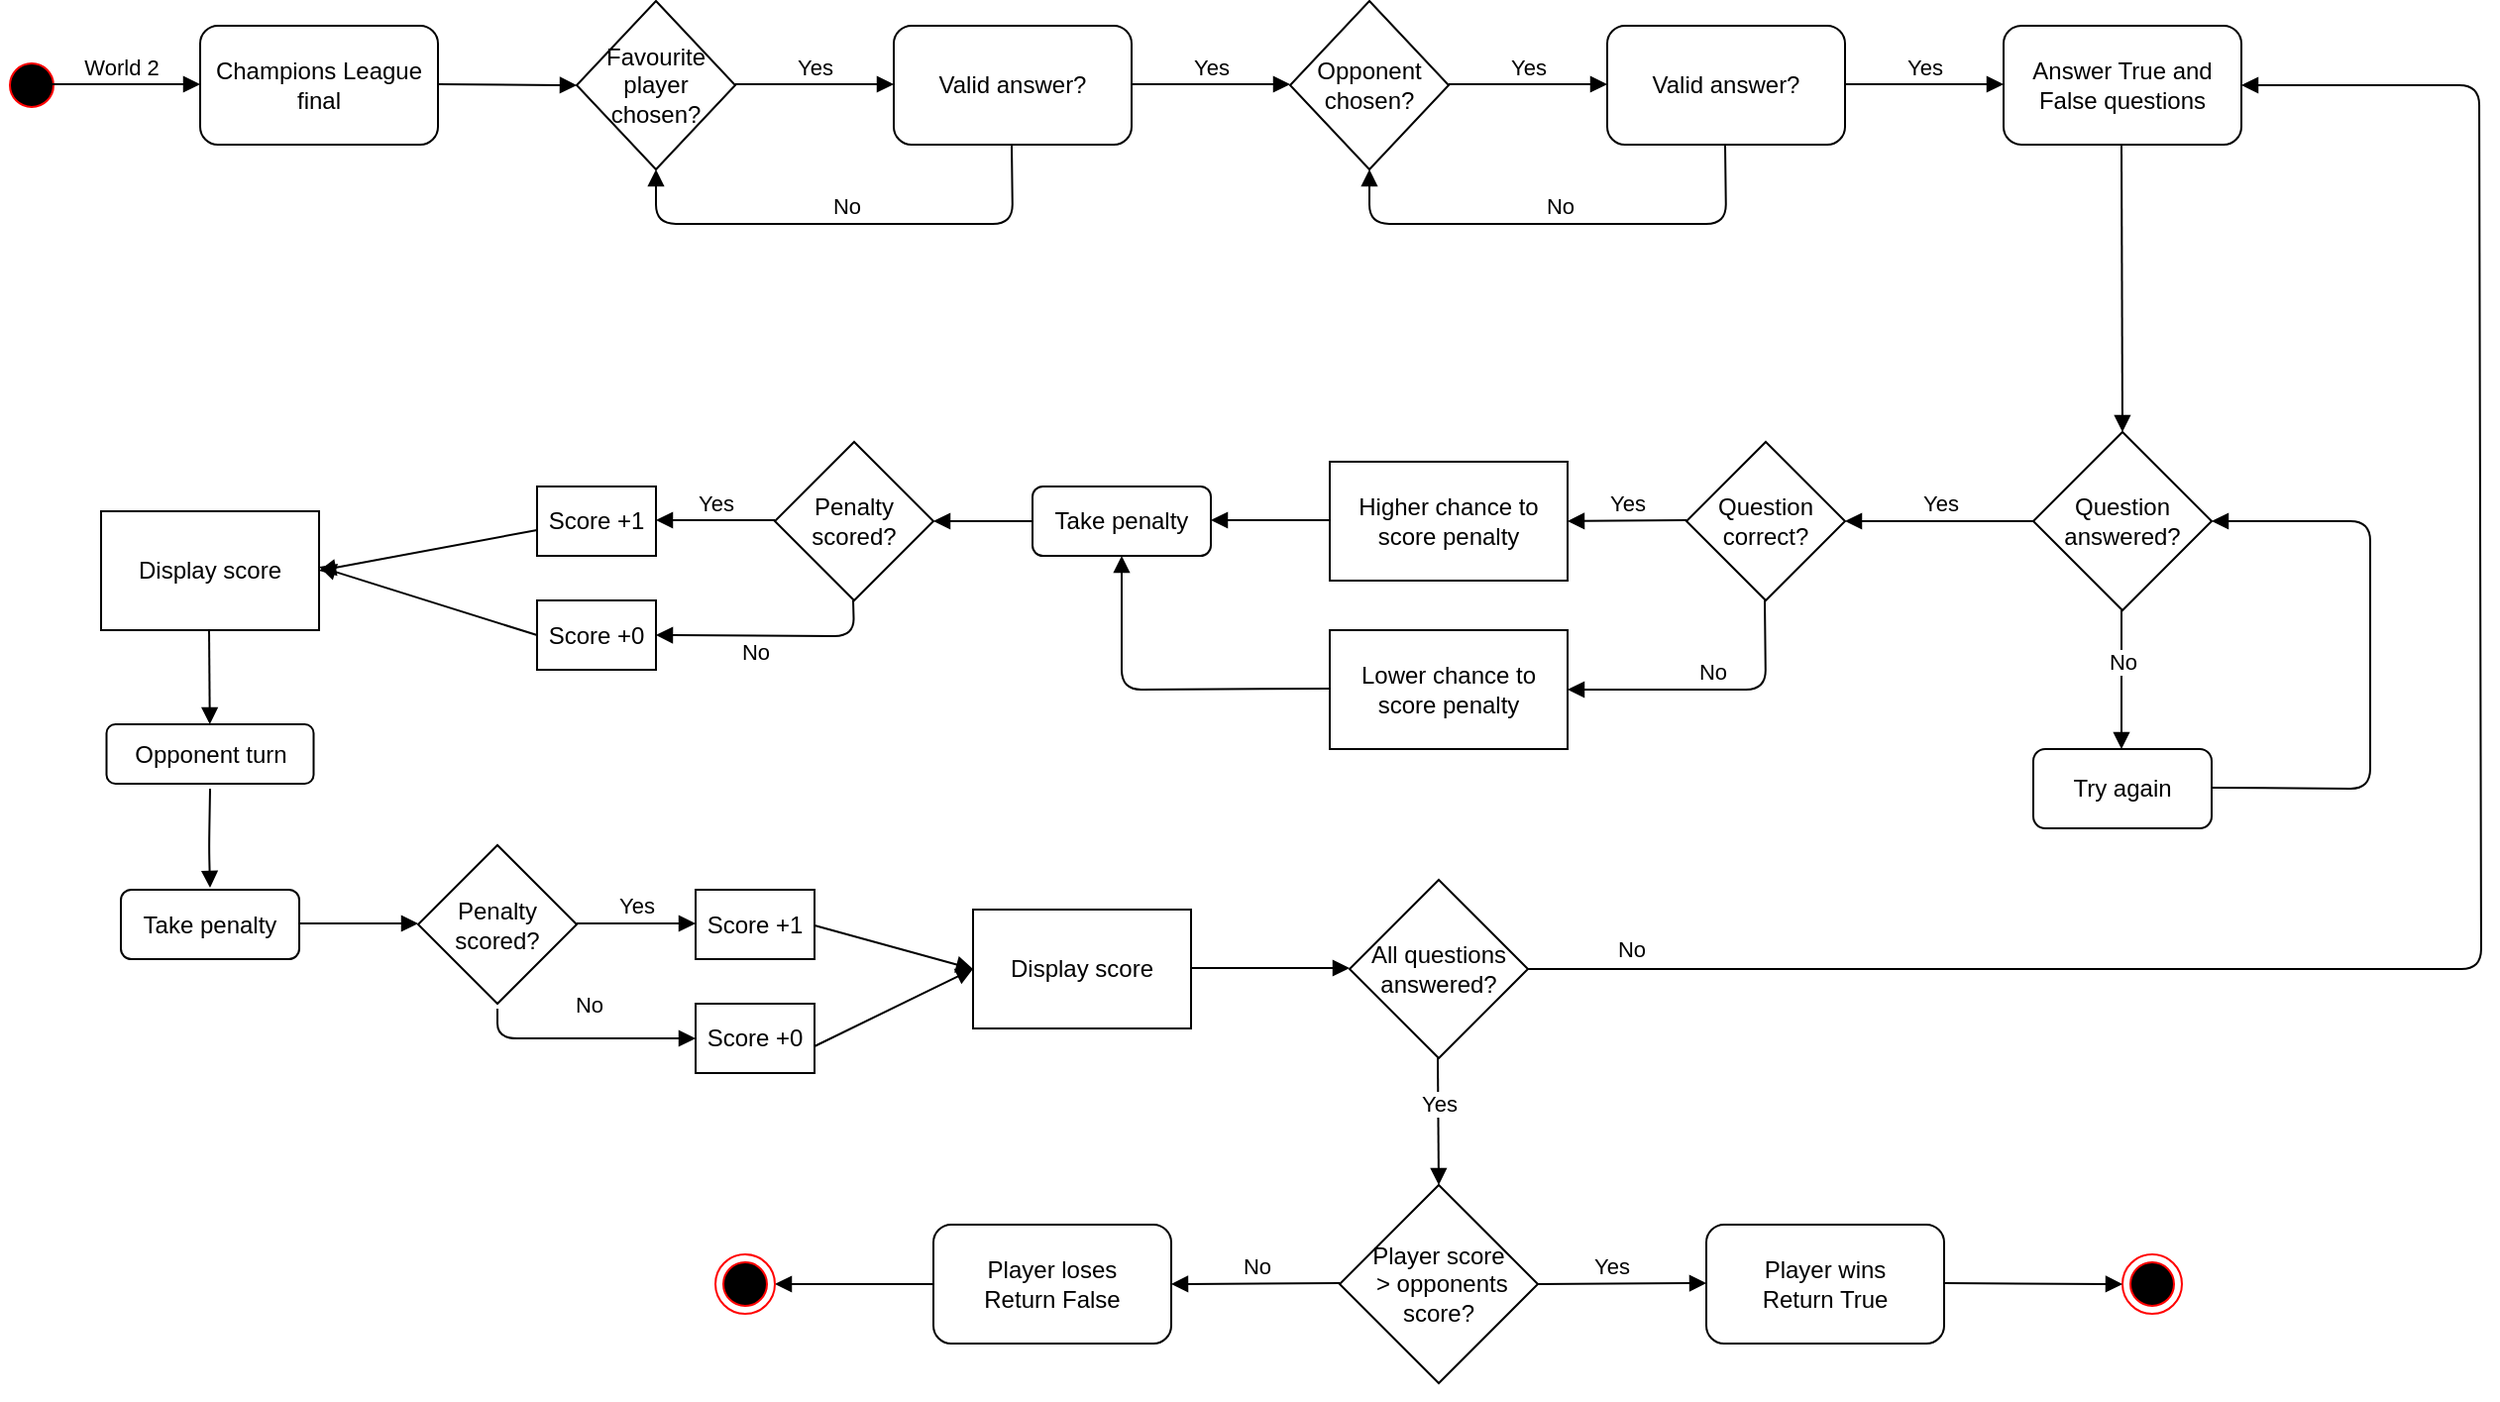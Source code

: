 <mxfile version="14.4.3" type="github">
  <diagram id="8luDifJgrYdAkf5meUPo" name="Page-1">
    <mxGraphModel dx="1861" dy="643" grid="1" gridSize="10" guides="1" tooltips="1" connect="1" arrows="1" fold="1" page="1" pageScale="1" pageWidth="827" pageHeight="1169" math="0" shadow="0">
      <root>
        <mxCell id="0" />
        <mxCell id="1" parent="0" />
        <mxCell id="8uMzrMITy1PKo86j0_5z-1" value="" style="ellipse;html=1;shape=startState;fillColor=#000000;strokeColor=#ff0000;" parent="1" vertex="1">
          <mxGeometry x="30" y="80" width="30" height="30" as="geometry" />
        </mxCell>
        <mxCell id="8uMzrMITy1PKo86j0_5z-6" value="World 2" style="html=1;verticalAlign=bottom;endArrow=block;" parent="1" edge="1">
          <mxGeometry width="80" relative="1" as="geometry">
            <mxPoint x="50" y="94.5" as="sourcePoint" />
            <mxPoint x="130" y="94.5" as="targetPoint" />
          </mxGeometry>
        </mxCell>
        <mxCell id="8uMzrMITy1PKo86j0_5z-7" value="Champions League final" style="rounded=1;whiteSpace=wrap;html=1;" parent="1" vertex="1">
          <mxGeometry x="130" y="65" width="120" height="60" as="geometry" />
        </mxCell>
        <mxCell id="8uMzrMITy1PKo86j0_5z-9" value="Favourite player chosen?" style="rhombus;whiteSpace=wrap;html=1;" parent="1" vertex="1">
          <mxGeometry x="320" y="52.5" width="80" height="85" as="geometry" />
        </mxCell>
        <mxCell id="8uMzrMITy1PKo86j0_5z-11" value="" style="html=1;verticalAlign=bottom;endArrow=block;" parent="1" edge="1">
          <mxGeometry width="80" relative="1" as="geometry">
            <mxPoint x="250" y="94.5" as="sourcePoint" />
            <mxPoint x="320" y="95" as="targetPoint" />
          </mxGeometry>
        </mxCell>
        <mxCell id="8uMzrMITy1PKo86j0_5z-12" value="Yes" style="html=1;verticalAlign=bottom;endArrow=block;" parent="1" edge="1">
          <mxGeometry width="80" relative="1" as="geometry">
            <mxPoint x="400" y="94.5" as="sourcePoint" />
            <mxPoint x="480" y="94.5" as="targetPoint" />
          </mxGeometry>
        </mxCell>
        <mxCell id="8uMzrMITy1PKo86j0_5z-13" value="Valid answer?" style="rounded=1;whiteSpace=wrap;html=1;" parent="1" vertex="1">
          <mxGeometry x="480" y="65" width="120" height="60" as="geometry" />
        </mxCell>
        <mxCell id="8uMzrMITy1PKo86j0_5z-14" value="No" style="html=1;verticalAlign=bottom;endArrow=block;entryX=0.5;entryY=1;entryDx=0;entryDy=0;" parent="1" target="8uMzrMITy1PKo86j0_5z-9" edge="1">
          <mxGeometry width="80" relative="1" as="geometry">
            <mxPoint x="539.5" y="125" as="sourcePoint" />
            <mxPoint x="360" y="165" as="targetPoint" />
            <Array as="points">
              <mxPoint x="540" y="165" />
              <mxPoint x="360" y="165" />
            </Array>
          </mxGeometry>
        </mxCell>
        <mxCell id="8uMzrMITy1PKo86j0_5z-15" value="Yes" style="html=1;verticalAlign=bottom;endArrow=block;" parent="1" edge="1">
          <mxGeometry width="80" relative="1" as="geometry">
            <mxPoint x="600" y="94.5" as="sourcePoint" />
            <mxPoint x="680" y="94.5" as="targetPoint" />
          </mxGeometry>
        </mxCell>
        <mxCell id="8uMzrMITy1PKo86j0_5z-16" value="Opponent chosen?" style="rhombus;whiteSpace=wrap;html=1;" parent="1" vertex="1">
          <mxGeometry x="680" y="52.5" width="80" height="85" as="geometry" />
        </mxCell>
        <mxCell id="8uMzrMITy1PKo86j0_5z-17" value="Yes" style="html=1;verticalAlign=bottom;endArrow=block;" parent="1" edge="1">
          <mxGeometry width="80" relative="1" as="geometry">
            <mxPoint x="760" y="94.5" as="sourcePoint" />
            <mxPoint x="840" y="94.5" as="targetPoint" />
          </mxGeometry>
        </mxCell>
        <mxCell id="8uMzrMITy1PKo86j0_5z-18" value="Valid answer?" style="rounded=1;whiteSpace=wrap;html=1;" parent="1" vertex="1">
          <mxGeometry x="840" y="65" width="120" height="60" as="geometry" />
        </mxCell>
        <mxCell id="8uMzrMITy1PKo86j0_5z-19" value="No" style="html=1;verticalAlign=bottom;endArrow=block;entryX=0.5;entryY=1;entryDx=0;entryDy=0;" parent="1" target="8uMzrMITy1PKo86j0_5z-16" edge="1">
          <mxGeometry width="80" relative="1" as="geometry">
            <mxPoint x="899.5" y="125" as="sourcePoint" />
            <mxPoint x="720" y="165" as="targetPoint" />
            <Array as="points">
              <mxPoint x="900" y="165" />
              <mxPoint x="720" y="165" />
            </Array>
          </mxGeometry>
        </mxCell>
        <mxCell id="8uMzrMITy1PKo86j0_5z-20" value="Yes" style="html=1;verticalAlign=bottom;endArrow=block;" parent="1" edge="1">
          <mxGeometry width="80" relative="1" as="geometry">
            <mxPoint x="960" y="94.5" as="sourcePoint" />
            <mxPoint x="1040" y="94.5" as="targetPoint" />
          </mxGeometry>
        </mxCell>
        <mxCell id="8uMzrMITy1PKo86j0_5z-21" value="Answer True and False questions" style="rounded=1;whiteSpace=wrap;html=1;" parent="1" vertex="1">
          <mxGeometry x="1040" y="65" width="120" height="60" as="geometry" />
        </mxCell>
        <mxCell id="8uMzrMITy1PKo86j0_5z-23" value="" style="html=1;verticalAlign=bottom;endArrow=block;entryX=0.5;entryY=0;entryDx=0;entryDy=0;" parent="1" target="8uMzrMITy1PKo86j0_5z-24" edge="1">
          <mxGeometry width="80" relative="1" as="geometry">
            <mxPoint x="1099.5" y="125" as="sourcePoint" />
            <mxPoint x="1100" y="240" as="targetPoint" />
          </mxGeometry>
        </mxCell>
        <mxCell id="8uMzrMITy1PKo86j0_5z-24" value="Question answered?" style="rhombus;whiteSpace=wrap;html=1;" parent="1" vertex="1">
          <mxGeometry x="1055" y="270" width="90" height="90" as="geometry" />
        </mxCell>
        <mxCell id="8uMzrMITy1PKo86j0_5z-25" value="No" style="html=1;verticalAlign=bottom;endArrow=block;" parent="1" edge="1">
          <mxGeometry width="80" relative="1" as="geometry">
            <mxPoint x="1099.5" y="360" as="sourcePoint" />
            <mxPoint x="1099.5" y="430" as="targetPoint" />
          </mxGeometry>
        </mxCell>
        <mxCell id="8uMzrMITy1PKo86j0_5z-26" value="Try again" style="rounded=1;whiteSpace=wrap;html=1;" parent="1" vertex="1">
          <mxGeometry x="1055" y="430" width="90" height="40" as="geometry" />
        </mxCell>
        <mxCell id="8uMzrMITy1PKo86j0_5z-27" value="" style="html=1;verticalAlign=bottom;endArrow=block;entryX=1;entryY=0.5;entryDx=0;entryDy=0;" parent="1" target="8uMzrMITy1PKo86j0_5z-24" edge="1">
          <mxGeometry width="80" relative="1" as="geometry">
            <mxPoint x="1145" y="449.5" as="sourcePoint" />
            <mxPoint x="1150" y="360" as="targetPoint" />
            <Array as="points">
              <mxPoint x="1225" y="450" />
              <mxPoint x="1225" y="315" />
            </Array>
          </mxGeometry>
        </mxCell>
        <mxCell id="8uMzrMITy1PKo86j0_5z-28" value="Yes" style="html=1;verticalAlign=bottom;endArrow=block;exitX=0;exitY=0.5;exitDx=0;exitDy=0;" parent="1" source="8uMzrMITy1PKo86j0_5z-24" edge="1">
          <mxGeometry width="80" relative="1" as="geometry">
            <mxPoint x="950" y="310" as="sourcePoint" />
            <mxPoint x="960" y="315" as="targetPoint" />
          </mxGeometry>
        </mxCell>
        <mxCell id="8uMzrMITy1PKo86j0_5z-29" value="Question correct?" style="rhombus;whiteSpace=wrap;html=1;" parent="1" vertex="1">
          <mxGeometry x="880" y="275" width="80" height="80" as="geometry" />
        </mxCell>
        <mxCell id="8uMzrMITy1PKo86j0_5z-30" value="Penalty scored?" style="rhombus;whiteSpace=wrap;html=1;" parent="1" vertex="1">
          <mxGeometry x="420" y="275" width="80" height="80" as="geometry" />
        </mxCell>
        <mxCell id="8uMzrMITy1PKo86j0_5z-32" value="Take penalty" style="rounded=1;whiteSpace=wrap;html=1;" parent="1" vertex="1">
          <mxGeometry x="550" y="297.5" width="90" height="35" as="geometry" />
        </mxCell>
        <mxCell id="8uMzrMITy1PKo86j0_5z-33" value="" style="html=1;verticalAlign=bottom;endArrow=block;exitX=0;exitY=0.5;exitDx=0;exitDy=0;" parent="1" source="8uMzrMITy1PKo86j0_5z-32" edge="1" target="8uMzrMITy1PKo86j0_5z-30">
          <mxGeometry x="-0.429" y="10" width="80" relative="1" as="geometry">
            <mxPoint x="720" y="314.5" as="sourcePoint" />
            <mxPoint x="590" y="315" as="targetPoint" />
            <mxPoint as="offset" />
          </mxGeometry>
        </mxCell>
        <mxCell id="8uMzrMITy1PKo86j0_5z-36" value="Yes" style="html=1;verticalAlign=bottom;endArrow=block;" parent="1" edge="1">
          <mxGeometry width="80" relative="1" as="geometry">
            <mxPoint x="880" y="314.5" as="sourcePoint" />
            <mxPoint x="820" y="315" as="targetPoint" />
            <Array as="points" />
          </mxGeometry>
        </mxCell>
        <mxCell id="8uMzrMITy1PKo86j0_5z-38" value="Higher chance to score penalty" style="rounded=0;whiteSpace=wrap;html=1;" parent="1" vertex="1">
          <mxGeometry x="700" y="285" width="120" height="60" as="geometry" />
        </mxCell>
        <mxCell id="JMGEg_DeYCBags_wuVNc-1" value="" style="html=1;verticalAlign=bottom;endArrow=block;" edge="1" parent="1">
          <mxGeometry width="80" relative="1" as="geometry">
            <mxPoint x="700" y="314.5" as="sourcePoint" />
            <mxPoint x="640" y="314.5" as="targetPoint" />
          </mxGeometry>
        </mxCell>
        <mxCell id="JMGEg_DeYCBags_wuVNc-2" value="No" style="html=1;verticalAlign=bottom;endArrow=block;entryX=1;entryY=0.5;entryDx=0;entryDy=0;" edge="1" parent="1" target="JMGEg_DeYCBags_wuVNc-5">
          <mxGeometry x="0.151" y="17" width="80" relative="1" as="geometry">
            <mxPoint x="459.5" y="355" as="sourcePoint" />
            <mxPoint x="459.5" y="405" as="targetPoint" />
            <Array as="points">
              <mxPoint x="460" y="373" />
            </Array>
            <mxPoint as="offset" />
          </mxGeometry>
        </mxCell>
        <mxCell id="JMGEg_DeYCBags_wuVNc-3" value="Yes" style="html=1;verticalAlign=bottom;endArrow=block;" edge="1" parent="1">
          <mxGeometry width="80" relative="1" as="geometry">
            <mxPoint x="420" y="314.5" as="sourcePoint" />
            <mxPoint x="360" y="314.5" as="targetPoint" />
          </mxGeometry>
        </mxCell>
        <mxCell id="JMGEg_DeYCBags_wuVNc-5" value="Score +0" style="rounded=0;whiteSpace=wrap;html=1;" vertex="1" parent="1">
          <mxGeometry x="300" y="355" width="60" height="35" as="geometry" />
        </mxCell>
        <mxCell id="JMGEg_DeYCBags_wuVNc-6" value="Score +1" style="rounded=0;whiteSpace=wrap;html=1;" vertex="1" parent="1">
          <mxGeometry x="300" y="297.5" width="60" height="35" as="geometry" />
        </mxCell>
        <mxCell id="JMGEg_DeYCBags_wuVNc-8" value="" style="html=1;verticalAlign=bottom;endArrow=block;entryX=1;entryY=0.5;entryDx=0;entryDy=0;" edge="1" parent="1" target="JMGEg_DeYCBags_wuVNc-16">
          <mxGeometry width="80" relative="1" as="geometry">
            <mxPoint x="300" y="319.5" as="sourcePoint" />
            <mxPoint x="260" y="345" as="targetPoint" />
          </mxGeometry>
        </mxCell>
        <mxCell id="JMGEg_DeYCBags_wuVNc-9" value="" style="html=1;verticalAlign=bottom;endArrow=block;entryX=1;entryY=0.5;entryDx=0;entryDy=0;exitX=0;exitY=0.5;exitDx=0;exitDy=0;" edge="1" parent="1" source="JMGEg_DeYCBags_wuVNc-5">
          <mxGeometry width="80" relative="1" as="geometry">
            <mxPoint x="230" y="370" as="sourcePoint" />
            <mxPoint x="190" y="338" as="targetPoint" />
          </mxGeometry>
        </mxCell>
        <mxCell id="JMGEg_DeYCBags_wuVNc-16" value="Display score" style="rounded=0;whiteSpace=wrap;html=1;strokeColor=#000000;" vertex="1" parent="1">
          <mxGeometry x="80" y="310" width="110" height="60" as="geometry" />
        </mxCell>
        <mxCell id="JMGEg_DeYCBags_wuVNc-18" value="No" style="html=1;verticalAlign=bottom;endArrow=block;" edge="1" parent="1">
          <mxGeometry width="80" relative="1" as="geometry">
            <mxPoint x="919.5" y="355" as="sourcePoint" />
            <mxPoint x="820" y="400" as="targetPoint" />
            <Array as="points">
              <mxPoint x="920" y="400" />
            </Array>
          </mxGeometry>
        </mxCell>
        <mxCell id="JMGEg_DeYCBags_wuVNc-19" value="Lower chance to score penalty" style="rounded=0;whiteSpace=wrap;html=1;" vertex="1" parent="1">
          <mxGeometry x="700" y="370" width="120" height="60" as="geometry" />
        </mxCell>
        <mxCell id="JMGEg_DeYCBags_wuVNc-20" value="" style="html=1;verticalAlign=bottom;endArrow=block;entryX=0.5;entryY=1;entryDx=0;entryDy=0;" edge="1" parent="1" target="8uMzrMITy1PKo86j0_5z-32">
          <mxGeometry width="80" relative="1" as="geometry">
            <mxPoint x="700" y="399.5" as="sourcePoint" />
            <mxPoint x="590" y="400" as="targetPoint" />
            <Array as="points">
              <mxPoint x="595" y="400" />
            </Array>
          </mxGeometry>
        </mxCell>
        <mxCell id="JMGEg_DeYCBags_wuVNc-21" value="" style="html=1;verticalAlign=bottom;endArrow=block;shadow=0;strokeWidth=1;" edge="1" parent="1" target="JMGEg_DeYCBags_wuVNc-22">
          <mxGeometry width="80" relative="1" as="geometry">
            <mxPoint x="134.5" y="370" as="sourcePoint" />
            <mxPoint x="134.5" y="440" as="targetPoint" />
          </mxGeometry>
        </mxCell>
        <mxCell id="JMGEg_DeYCBags_wuVNc-22" value="Opponent turn" style="rounded=1;whiteSpace=wrap;html=1;" vertex="1" parent="1">
          <mxGeometry x="82.75" y="417.5" width="104.5" height="30" as="geometry" />
        </mxCell>
        <mxCell id="JMGEg_DeYCBags_wuVNc-24" value="Penalty scored?" style="rhombus;whiteSpace=wrap;html=1;direction=west;" vertex="1" parent="1">
          <mxGeometry x="240" y="478.5" width="80" height="80" as="geometry" />
        </mxCell>
        <mxCell id="JMGEg_DeYCBags_wuVNc-25" value="No" style="html=1;verticalAlign=bottom;endArrow=block;entryX=1;entryY=0.5;entryDx=0;entryDy=0;" edge="1" target="JMGEg_DeYCBags_wuVNc-27" parent="1">
          <mxGeometry x="0.064" y="8" width="80" relative="1" as="geometry">
            <mxPoint x="280" y="561" as="sourcePoint" />
            <mxPoint x="349.5" y="688" as="targetPoint" />
            <Array as="points">
              <mxPoint x="280" y="576" />
            </Array>
            <mxPoint as="offset" />
          </mxGeometry>
        </mxCell>
        <mxCell id="JMGEg_DeYCBags_wuVNc-26" value="Yes" style="html=1;verticalAlign=bottom;endArrow=block;" edge="1" parent="1">
          <mxGeometry width="80" relative="1" as="geometry">
            <mxPoint x="320" y="518" as="sourcePoint" />
            <mxPoint x="380" y="518" as="targetPoint" />
          </mxGeometry>
        </mxCell>
        <mxCell id="JMGEg_DeYCBags_wuVNc-27" value="Score +0" style="rounded=0;whiteSpace=wrap;html=1;direction=west;" vertex="1" parent="1">
          <mxGeometry x="380" y="558.5" width="60" height="35" as="geometry" />
        </mxCell>
        <mxCell id="JMGEg_DeYCBags_wuVNc-28" value="Score +1" style="rounded=0;whiteSpace=wrap;html=1;direction=west;" vertex="1" parent="1">
          <mxGeometry x="380" y="501" width="60" height="35" as="geometry" />
        </mxCell>
        <mxCell id="JMGEg_DeYCBags_wuVNc-29" value="" style="html=1;verticalAlign=bottom;endArrow=block;entryX=0;entryY=0.5;entryDx=0;entryDy=0;" edge="1" parent="1" target="JMGEg_DeYCBags_wuVNc-35">
          <mxGeometry width="80" relative="1" as="geometry">
            <mxPoint x="440" y="519" as="sourcePoint" />
            <mxPoint x="470" y="541" as="targetPoint" />
            <Array as="points" />
          </mxGeometry>
        </mxCell>
        <mxCell id="JMGEg_DeYCBags_wuVNc-30" value="" style="html=1;verticalAlign=bottom;endArrow=block;entryX=0;entryY=0.5;entryDx=0;entryDy=0;" edge="1" parent="1" target="JMGEg_DeYCBags_wuVNc-35">
          <mxGeometry width="80" relative="1" as="geometry">
            <mxPoint x="440" y="580" as="sourcePoint" />
            <mxPoint x="520" y="536" as="targetPoint" />
            <Array as="points">
              <mxPoint x="440" y="580" />
            </Array>
          </mxGeometry>
        </mxCell>
        <mxCell id="JMGEg_DeYCBags_wuVNc-32" value="Take penalty" style="rounded=1;whiteSpace=wrap;html=1;" vertex="1" parent="1">
          <mxGeometry x="90" y="501" width="90" height="35" as="geometry" />
        </mxCell>
        <mxCell id="JMGEg_DeYCBags_wuVNc-33" value="" style="html=1;verticalAlign=bottom;endArrow=block;shadow=0;strokeWidth=1;" edge="1" parent="1">
          <mxGeometry width="80" relative="1" as="geometry">
            <mxPoint x="135" y="450" as="sourcePoint" />
            <mxPoint x="135" y="500" as="targetPoint" />
            <Array as="points">
              <mxPoint x="134.5" y="480" />
            </Array>
          </mxGeometry>
        </mxCell>
        <mxCell id="JMGEg_DeYCBags_wuVNc-35" value="Display score" style="rounded=0;whiteSpace=wrap;html=1;strokeColor=#000000;" vertex="1" parent="1">
          <mxGeometry x="520" y="511" width="110" height="60" as="geometry" />
        </mxCell>
        <mxCell id="JMGEg_DeYCBags_wuVNc-37" value="" style="html=1;verticalAlign=bottom;endArrow=block;shadow=0;strokeWidth=1;" edge="1" parent="1">
          <mxGeometry width="80" relative="1" as="geometry">
            <mxPoint x="180" y="518" as="sourcePoint" />
            <mxPoint x="240" y="518" as="targetPoint" />
          </mxGeometry>
        </mxCell>
        <mxCell id="JMGEg_DeYCBags_wuVNc-38" value="All questions answered?" style="rhombus;whiteSpace=wrap;html=1;strokeColor=#000000;" vertex="1" parent="1">
          <mxGeometry x="710" y="496" width="90" height="90" as="geometry" />
        </mxCell>
        <mxCell id="JMGEg_DeYCBags_wuVNc-39" value="" style="html=1;verticalAlign=bottom;endArrow=block;shadow=0;strokeWidth=1;" edge="1" parent="1">
          <mxGeometry width="80" relative="1" as="geometry">
            <mxPoint x="630" y="540.5" as="sourcePoint" />
            <mxPoint x="710" y="540.5" as="targetPoint" />
          </mxGeometry>
        </mxCell>
        <mxCell id="JMGEg_DeYCBags_wuVNc-40" value="No" style="html=1;verticalAlign=bottom;endArrow=block;shadow=0;strokeWidth=1;entryX=1;entryY=0.5;entryDx=0;entryDy=0;exitX=1;exitY=0.5;exitDx=0;exitDy=0;" edge="1" parent="1" source="JMGEg_DeYCBags_wuVNc-38" target="8uMzrMITy1PKo86j0_5z-21">
          <mxGeometry x="-0.901" y="1" width="80" relative="1" as="geometry">
            <mxPoint x="840" y="540.5" as="sourcePoint" />
            <mxPoint x="1270" y="100" as="targetPoint" />
            <Array as="points">
              <mxPoint x="1281" y="541" />
              <mxPoint x="1280" y="95" />
            </Array>
            <mxPoint as="offset" />
          </mxGeometry>
        </mxCell>
        <mxCell id="JMGEg_DeYCBags_wuVNc-43" value="Yes" style="html=1;verticalAlign=bottom;endArrow=block;shadow=0;strokeWidth=1;entryX=0.5;entryY=0;entryDx=0;entryDy=0;" edge="1" parent="1" target="JMGEg_DeYCBags_wuVNc-44">
          <mxGeometry width="80" relative="1" as="geometry">
            <mxPoint x="754.5" y="586" as="sourcePoint" />
            <mxPoint x="754.5" y="666" as="targetPoint" />
          </mxGeometry>
        </mxCell>
        <mxCell id="JMGEg_DeYCBags_wuVNc-44" value="Player score&lt;br&gt;&amp;nbsp;&amp;gt; opponents score?" style="rhombus;whiteSpace=wrap;html=1;strokeColor=#000000;" vertex="1" parent="1">
          <mxGeometry x="705" y="650" width="100" height="100" as="geometry" />
        </mxCell>
        <mxCell id="JMGEg_DeYCBags_wuVNc-45" style="edgeStyle=orthogonalEdgeStyle;rounded=0;orthogonalLoop=1;jettySize=auto;html=1;exitX=0.5;exitY=1;exitDx=0;exitDy=0;shadow=0;strokeWidth=1;" edge="1" parent="1" source="JMGEg_DeYCBags_wuVNc-44" target="JMGEg_DeYCBags_wuVNc-44">
          <mxGeometry relative="1" as="geometry" />
        </mxCell>
        <mxCell id="JMGEg_DeYCBags_wuVNc-46" value="Yes" style="html=1;verticalAlign=bottom;endArrow=block;shadow=0;strokeWidth=1;exitX=1;exitY=0.5;exitDx=0;exitDy=0;" edge="1" parent="1" source="JMGEg_DeYCBags_wuVNc-44">
          <mxGeometry x="-0.125" width="80" relative="1" as="geometry">
            <mxPoint x="810" y="700" as="sourcePoint" />
            <mxPoint x="890" y="699.5" as="targetPoint" />
            <mxPoint as="offset" />
          </mxGeometry>
        </mxCell>
        <mxCell id="JMGEg_DeYCBags_wuVNc-47" value="Player wins&lt;br&gt;Return True" style="rounded=1;whiteSpace=wrap;html=1;strokeColor=#000000;" vertex="1" parent="1">
          <mxGeometry x="890" y="670" width="120" height="60" as="geometry" />
        </mxCell>
        <mxCell id="JMGEg_DeYCBags_wuVNc-48" value="" style="ellipse;html=1;shape=endState;fillColor=#000000;strokeColor=#ff0000;" vertex="1" parent="1">
          <mxGeometry x="1100" y="685" width="30" height="30" as="geometry" />
        </mxCell>
        <mxCell id="JMGEg_DeYCBags_wuVNc-49" value="" style="html=1;verticalAlign=bottom;endArrow=block;shadow=0;strokeWidth=1;entryX=0;entryY=0.5;entryDx=0;entryDy=0;" edge="1" parent="1" target="JMGEg_DeYCBags_wuVNc-48">
          <mxGeometry width="80" relative="1" as="geometry">
            <mxPoint x="1010" y="699.5" as="sourcePoint" />
            <mxPoint x="1090" y="699.5" as="targetPoint" />
          </mxGeometry>
        </mxCell>
        <mxCell id="JMGEg_DeYCBags_wuVNc-50" value="No" style="html=1;verticalAlign=bottom;endArrow=block;shadow=0;strokeWidth=1;entryX=1;entryY=0.5;entryDx=0;entryDy=0;" edge="1" parent="1" target="JMGEg_DeYCBags_wuVNc-51">
          <mxGeometry width="80" relative="1" as="geometry">
            <mxPoint x="705" y="699.5" as="sourcePoint" />
            <mxPoint x="615" y="700" as="targetPoint" />
          </mxGeometry>
        </mxCell>
        <mxCell id="JMGEg_DeYCBags_wuVNc-51" value="Player loses&lt;br&gt;Return False" style="rounded=1;whiteSpace=wrap;html=1;strokeColor=#000000;" vertex="1" parent="1">
          <mxGeometry x="500" y="670" width="120" height="60" as="geometry" />
        </mxCell>
        <mxCell id="JMGEg_DeYCBags_wuVNc-53" value="" style="html=1;verticalAlign=bottom;endArrow=block;shadow=0;strokeWidth=1;exitX=0;exitY=0.5;exitDx=0;exitDy=0;" edge="1" parent="1" source="JMGEg_DeYCBags_wuVNc-51">
          <mxGeometry width="80" relative="1" as="geometry">
            <mxPoint x="360" y="699.5" as="sourcePoint" />
            <mxPoint x="420" y="700" as="targetPoint" />
          </mxGeometry>
        </mxCell>
        <mxCell id="JMGEg_DeYCBags_wuVNc-56" value="" style="ellipse;html=1;shape=endState;fillColor=#000000;strokeColor=#ff0000;" vertex="1" parent="1">
          <mxGeometry x="390" y="685" width="30" height="30" as="geometry" />
        </mxCell>
      </root>
    </mxGraphModel>
  </diagram>
</mxfile>
